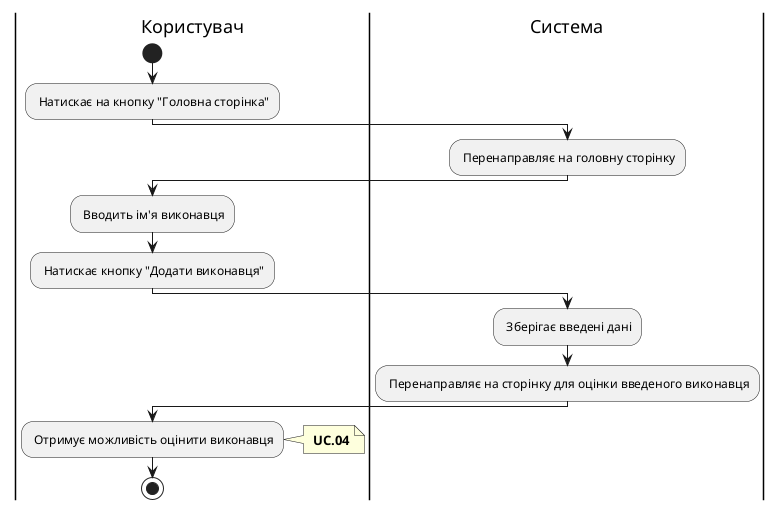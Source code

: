 @startuml
|Користувач|
start
: Натискає на кнопку "Головна сторінка";

|Система|
: Перенаправляє на головну сторінку;

|Користувач|
: Вводить ім'я виконавця;

: Натискає кнопку "Додати виконавця";

|Система|
: Зберігає введені дані;

: Перенаправляє на сторінку для оцінки введеного виконавця;

|Користувач|
- Отримує можливість оцінити виконавця
note right
<b> UC.04
end note
stop;
@enduml